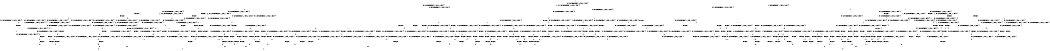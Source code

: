 digraph BCG {
size = "7, 10.5";
center = TRUE;
node [shape = circle];
0 [peripheries = 2];
0 -> 1 [label = "EX !0 !ATOMIC_EXCH_BRANCH (1, +1, TRUE, +0, 2, TRUE) !{0}"];
0 -> 2 [label = "EX !2 !ATOMIC_EXCH_BRANCH (1, +1, TRUE, +1, 1, FALSE) !{0}"];
0 -> 3 [label = "EX !1 !ATOMIC_EXCH_BRANCH (1, +0, TRUE, +0, 1, TRUE) !{0}"];
0 -> 4 [label = "EX !0 !ATOMIC_EXCH_BRANCH (1, +1, TRUE, +0, 2, TRUE) !{0}"];
1 -> 5 [label = "EX !2 !ATOMIC_EXCH_BRANCH (1, +1, TRUE, +1, 1, TRUE) !{0}"];
1 -> 6 [label = "EX !1 !ATOMIC_EXCH_BRANCH (1, +0, TRUE, +0, 1, FALSE) !{0}"];
1 -> 7 [label = "TERMINATE !0"];
2 -> 8 [label = "EX !0 !ATOMIC_EXCH_BRANCH (1, +1, TRUE, +0, 2, FALSE) !{0}"];
2 -> 9 [label = "EX !1 !ATOMIC_EXCH_BRANCH (1, +0, TRUE, +0, 1, FALSE) !{0}"];
2 -> 10 [label = "TERMINATE !2"];
2 -> 11 [label = "EX !0 !ATOMIC_EXCH_BRANCH (1, +1, TRUE, +0, 2, FALSE) !{0}"];
3 -> 3 [label = "EX !1 !ATOMIC_EXCH_BRANCH (1, +0, TRUE, +0, 1, TRUE) !{0}"];
3 -> 12 [label = "EX !0 !ATOMIC_EXCH_BRANCH (1, +1, TRUE, +0, 2, TRUE) !{0}"];
3 -> 13 [label = "EX !2 !ATOMIC_EXCH_BRANCH (1, +1, TRUE, +1, 1, FALSE) !{0}"];
3 -> 14 [label = "EX !0 !ATOMIC_EXCH_BRANCH (1, +1, TRUE, +0, 2, TRUE) !{0}"];
4 -> 15 [label = "EX !2 !ATOMIC_EXCH_BRANCH (1, +1, TRUE, +1, 1, TRUE) !{0}"];
4 -> 16 [label = "EX !1 !ATOMIC_EXCH_BRANCH (1, +0, TRUE, +0, 1, FALSE) !{0}"];
4 -> 17 [label = "TERMINATE !0"];
5 -> 5 [label = "EX !2 !ATOMIC_EXCH_BRANCH (1, +1, TRUE, +1, 1, TRUE) !{0}"];
5 -> 18 [label = "EX !1 !ATOMIC_EXCH_BRANCH (1, +0, TRUE, +0, 1, FALSE) !{0}"];
5 -> 19 [label = "TERMINATE !0"];
6 -> 20 [label = "EX !2 !ATOMIC_EXCH_BRANCH (1, +1, TRUE, +1, 1, FALSE) !{0}"];
6 -> 21 [label = "TERMINATE !0"];
6 -> 22 [label = "TERMINATE !1"];
7 -> 23 [label = "EX !1 !ATOMIC_EXCH_BRANCH (1, +0, TRUE, +0, 1, FALSE) !{1}"];
7 -> 24 [label = "EX !2 !ATOMIC_EXCH_BRANCH (1, +1, TRUE, +1, 1, TRUE) !{1}"];
7 -> 25 [label = "EX !1 !ATOMIC_EXCH_BRANCH (1, +0, TRUE, +0, 1, FALSE) !{1}"];
8 -> 26 [label = "EX !1 !ATOMIC_EXCH_BRANCH (1, +0, TRUE, +0, 1, FALSE) !{0}"];
8 -> 27 [label = "TERMINATE !0"];
8 -> 28 [label = "TERMINATE !2"];
9 -> 20 [label = "EX !0 !ATOMIC_EXCH_BRANCH (1, +1, TRUE, +0, 2, TRUE) !{0}"];
9 -> 29 [label = "TERMINATE !2"];
9 -> 30 [label = "TERMINATE !1"];
9 -> 31 [label = "EX !0 !ATOMIC_EXCH_BRANCH (1, +1, TRUE, +0, 2, TRUE) !{0}"];
10 -> 32 [label = "EX !0 !ATOMIC_EXCH_BRANCH (1, +1, TRUE, +0, 2, FALSE) !{0}"];
10 -> 33 [label = "EX !1 !ATOMIC_EXCH_BRANCH (1, +0, TRUE, +0, 1, FALSE) !{0}"];
10 -> 34 [label = "EX !0 !ATOMIC_EXCH_BRANCH (1, +1, TRUE, +0, 2, FALSE) !{0}"];
11 -> 35 [label = "EX !1 !ATOMIC_EXCH_BRANCH (1, +0, TRUE, +0, 1, FALSE) !{0}"];
11 -> 36 [label = "TERMINATE !0"];
11 -> 37 [label = "TERMINATE !2"];
12 -> 6 [label = "EX !1 !ATOMIC_EXCH_BRANCH (1, +0, TRUE, +0, 1, FALSE) !{0}"];
12 -> 38 [label = "EX !2 !ATOMIC_EXCH_BRANCH (1, +1, TRUE, +1, 1, TRUE) !{0}"];
12 -> 39 [label = "TERMINATE !0"];
13 -> 9 [label = "EX !1 !ATOMIC_EXCH_BRANCH (1, +0, TRUE, +0, 1, FALSE) !{0}"];
13 -> 40 [label = "EX !0 !ATOMIC_EXCH_BRANCH (1, +1, TRUE, +0, 2, FALSE) !{0}"];
13 -> 41 [label = "TERMINATE !2"];
13 -> 42 [label = "EX !0 !ATOMIC_EXCH_BRANCH (1, +1, TRUE, +0, 2, FALSE) !{0}"];
14 -> 16 [label = "EX !1 !ATOMIC_EXCH_BRANCH (1, +0, TRUE, +0, 1, FALSE) !{0}"];
14 -> 43 [label = "EX !2 !ATOMIC_EXCH_BRANCH (1, +1, TRUE, +1, 1, TRUE) !{0}"];
14 -> 44 [label = "TERMINATE !0"];
15 -> 15 [label = "EX !2 !ATOMIC_EXCH_BRANCH (1, +1, TRUE, +1, 1, TRUE) !{0}"];
15 -> 45 [label = "EX !1 !ATOMIC_EXCH_BRANCH (1, +0, TRUE, +0, 1, FALSE) !{0}"];
15 -> 46 [label = "TERMINATE !0"];
16 -> 31 [label = "EX !2 !ATOMIC_EXCH_BRANCH (1, +1, TRUE, +1, 1, FALSE) !{0}"];
16 -> 47 [label = "TERMINATE !0"];
16 -> 48 [label = "TERMINATE !1"];
17 -> 49 [label = "EX !1 !ATOMIC_EXCH_BRANCH (1, +0, TRUE, +0, 1, FALSE) !{1}"];
17 -> 50 [label = "EX !2 !ATOMIC_EXCH_BRANCH (1, +1, TRUE, +1, 1, TRUE) !{1}"];
18 -> 20 [label = "EX !2 !ATOMIC_EXCH_BRANCH (1, +1, TRUE, +1, 1, FALSE) !{0}"];
18 -> 51 [label = "TERMINATE !0"];
18 -> 52 [label = "TERMINATE !1"];
19 -> 24 [label = "EX !2 !ATOMIC_EXCH_BRANCH (1, +1, TRUE, +1, 1, TRUE) !{1}"];
19 -> 53 [label = "EX !1 !ATOMIC_EXCH_BRANCH (1, +0, TRUE, +0, 1, FALSE) !{1}"];
19 -> 54 [label = "EX !1 !ATOMIC_EXCH_BRANCH (1, +0, TRUE, +0, 1, FALSE) !{1}"];
20 -> 55 [label = "TERMINATE !0"];
20 -> 56 [label = "TERMINATE !2"];
20 -> 57 [label = "TERMINATE !1"];
21 -> 58 [label = "EX !2 !ATOMIC_EXCH_BRANCH (1, +1, TRUE, +1, 1, FALSE) !{1}"];
21 -> 59 [label = "TERMINATE !1"];
22 -> 60 [label = "EX !2 !ATOMIC_EXCH_BRANCH (1, +1, TRUE, +1, 1, FALSE) !{0}"];
22 -> 61 [label = "TERMINATE !0"];
23 -> 58 [label = "EX !2 !ATOMIC_EXCH_BRANCH (1, +1, TRUE, +1, 1, FALSE) !{1}"];
23 -> 59 [label = "TERMINATE !1"];
24 -> 24 [label = "EX !2 !ATOMIC_EXCH_BRANCH (1, +1, TRUE, +1, 1, TRUE) !{1}"];
24 -> 53 [label = "EX !1 !ATOMIC_EXCH_BRANCH (1, +0, TRUE, +0, 1, FALSE) !{1}"];
24 -> 54 [label = "EX !1 !ATOMIC_EXCH_BRANCH (1, +0, TRUE, +0, 1, FALSE) !{1}"];
25 -> 62 [label = "EX !2 !ATOMIC_EXCH_BRANCH (1, +1, TRUE, +1, 1, FALSE) !{1}"];
25 -> 63 [label = "TERMINATE !1"];
26 -> 64 [label = "TERMINATE !0"];
26 -> 65 [label = "TERMINATE !2"];
26 -> 66 [label = "TERMINATE !1"];
27 -> 67 [label = "EX !1 !ATOMIC_EXCH_BRANCH (1, +0, TRUE, +0, 1, FALSE) !{1}"];
27 -> 68 [label = "TERMINATE !2"];
27 -> 69 [label = "EX !1 !ATOMIC_EXCH_BRANCH (1, +0, TRUE, +0, 1, FALSE) !{1}"];
28 -> 70 [label = "EX !1 !ATOMIC_EXCH_BRANCH (1, +0, TRUE, +0, 1, FALSE) !{0}"];
28 -> 71 [label = "TERMINATE !0"];
29 -> 72 [label = "EX !0 !ATOMIC_EXCH_BRANCH (1, +1, TRUE, +0, 2, TRUE) !{0}"];
29 -> 73 [label = "TERMINATE !1"];
29 -> 74 [label = "EX !0 !ATOMIC_EXCH_BRANCH (1, +1, TRUE, +0, 2, TRUE) !{0}"];
30 -> 60 [label = "EX !0 !ATOMIC_EXCH_BRANCH (1, +1, TRUE, +0, 2, TRUE) !{0}"];
30 -> 75 [label = "TERMINATE !2"];
30 -> 76 [label = "EX !0 !ATOMIC_EXCH_BRANCH (1, +1, TRUE, +0, 2, TRUE) !{0}"];
31 -> 77 [label = "TERMINATE !0"];
31 -> 78 [label = "TERMINATE !2"];
31 -> 79 [label = "TERMINATE !1"];
32 -> 70 [label = "EX !1 !ATOMIC_EXCH_BRANCH (1, +0, TRUE, +0, 1, FALSE) !{0}"];
32 -> 71 [label = "TERMINATE !0"];
33 -> 72 [label = "EX !0 !ATOMIC_EXCH_BRANCH (1, +1, TRUE, +0, 2, TRUE) !{0}"];
33 -> 73 [label = "TERMINATE !1"];
33 -> 74 [label = "EX !0 !ATOMIC_EXCH_BRANCH (1, +1, TRUE, +0, 2, TRUE) !{0}"];
34 -> 80 [label = "EX !1 !ATOMIC_EXCH_BRANCH (1, +0, TRUE, +0, 1, FALSE) !{0}"];
34 -> 81 [label = "TERMINATE !0"];
35 -> 82 [label = "TERMINATE !0"];
35 -> 83 [label = "TERMINATE !2"];
35 -> 84 [label = "TERMINATE !1"];
36 -> 85 [label = "EX !1 !ATOMIC_EXCH_BRANCH (1, +0, TRUE, +0, 1, FALSE) !{1}"];
36 -> 86 [label = "TERMINATE !2"];
37 -> 80 [label = "EX !1 !ATOMIC_EXCH_BRANCH (1, +0, TRUE, +0, 1, FALSE) !{0}"];
37 -> 81 [label = "TERMINATE !0"];
38 -> 18 [label = "EX !1 !ATOMIC_EXCH_BRANCH (1, +0, TRUE, +0, 1, FALSE) !{0}"];
38 -> 38 [label = "EX !2 !ATOMIC_EXCH_BRANCH (1, +1, TRUE, +1, 1, TRUE) !{0}"];
38 -> 87 [label = "TERMINATE !0"];
39 -> 23 [label = "EX !1 !ATOMIC_EXCH_BRANCH (1, +0, TRUE, +0, 1, FALSE) !{1}"];
39 -> 88 [label = "EX !2 !ATOMIC_EXCH_BRANCH (1, +1, TRUE, +1, 1, TRUE) !{1}"];
39 -> 25 [label = "EX !1 !ATOMIC_EXCH_BRANCH (1, +0, TRUE, +0, 1, FALSE) !{1}"];
40 -> 26 [label = "EX !1 !ATOMIC_EXCH_BRANCH (1, +0, TRUE, +0, 1, FALSE) !{0}"];
40 -> 89 [label = "TERMINATE !0"];
40 -> 90 [label = "TERMINATE !2"];
41 -> 33 [label = "EX !1 !ATOMIC_EXCH_BRANCH (1, +0, TRUE, +0, 1, FALSE) !{0}"];
41 -> 91 [label = "EX !0 !ATOMIC_EXCH_BRANCH (1, +1, TRUE, +0, 2, FALSE) !{0}"];
41 -> 92 [label = "EX !0 !ATOMIC_EXCH_BRANCH (1, +1, TRUE, +0, 2, FALSE) !{0}"];
42 -> 35 [label = "EX !1 !ATOMIC_EXCH_BRANCH (1, +0, TRUE, +0, 1, FALSE) !{0}"];
42 -> 93 [label = "TERMINATE !0"];
42 -> 94 [label = "TERMINATE !2"];
43 -> 45 [label = "EX !1 !ATOMIC_EXCH_BRANCH (1, +0, TRUE, +0, 1, FALSE) !{0}"];
43 -> 43 [label = "EX !2 !ATOMIC_EXCH_BRANCH (1, +1, TRUE, +1, 1, TRUE) !{0}"];
43 -> 95 [label = "TERMINATE !0"];
44 -> 49 [label = "EX !1 !ATOMIC_EXCH_BRANCH (1, +0, TRUE, +0, 1, FALSE) !{1}"];
44 -> 96 [label = "EX !2 !ATOMIC_EXCH_BRANCH (1, +1, TRUE, +1, 1, TRUE) !{1}"];
45 -> 31 [label = "EX !2 !ATOMIC_EXCH_BRANCH (1, +1, TRUE, +1, 1, FALSE) !{0}"];
45 -> 97 [label = "TERMINATE !0"];
45 -> 98 [label = "TERMINATE !1"];
46 -> 50 [label = "EX !2 !ATOMIC_EXCH_BRANCH (1, +1, TRUE, +1, 1, TRUE) !{1}"];
46 -> 99 [label = "EX !1 !ATOMIC_EXCH_BRANCH (1, +0, TRUE, +0, 1, FALSE) !{1}"];
47 -> 100 [label = "EX !2 !ATOMIC_EXCH_BRANCH (1, +1, TRUE, +1, 1, FALSE) !{1}"];
47 -> 101 [label = "TERMINATE !1"];
48 -> 76 [label = "EX !2 !ATOMIC_EXCH_BRANCH (1, +1, TRUE, +1, 1, FALSE) !{0}"];
48 -> 102 [label = "TERMINATE !0"];
49 -> 100 [label = "EX !2 !ATOMIC_EXCH_BRANCH (1, +1, TRUE, +1, 1, FALSE) !{1}"];
49 -> 101 [label = "TERMINATE !1"];
50 -> 50 [label = "EX !2 !ATOMIC_EXCH_BRANCH (1, +1, TRUE, +1, 1, TRUE) !{1}"];
50 -> 99 [label = "EX !1 !ATOMIC_EXCH_BRANCH (1, +0, TRUE, +0, 1, FALSE) !{1}"];
51 -> 58 [label = "EX !2 !ATOMIC_EXCH_BRANCH (1, +1, TRUE, +1, 1, FALSE) !{1}"];
51 -> 103 [label = "TERMINATE !1"];
52 -> 60 [label = "EX !2 !ATOMIC_EXCH_BRANCH (1, +1, TRUE, +1, 1, FALSE) !{0}"];
52 -> 104 [label = "TERMINATE !0"];
53 -> 58 [label = "EX !2 !ATOMIC_EXCH_BRANCH (1, +1, TRUE, +1, 1, FALSE) !{1}"];
53 -> 103 [label = "TERMINATE !1"];
54 -> 62 [label = "EX !2 !ATOMIC_EXCH_BRANCH (1, +1, TRUE, +1, 1, FALSE) !{1}"];
54 -> 105 [label = "TERMINATE !1"];
55 -> 106 [label = "TERMINATE !2"];
55 -> 107 [label = "TERMINATE !1"];
56 -> 108 [label = "TERMINATE !0"];
56 -> 109 [label = "TERMINATE !1"];
57 -> 110 [label = "TERMINATE !0"];
57 -> 111 [label = "TERMINATE !2"];
58 -> 106 [label = "TERMINATE !2"];
58 -> 107 [label = "TERMINATE !1"];
59 -> 112 [label = "EX !2 !ATOMIC_EXCH_BRANCH (1, +1, TRUE, +1, 1, FALSE) !{2}"];
59 -> 113 [label = "EX !2 !ATOMIC_EXCH_BRANCH (1, +1, TRUE, +1, 1, FALSE) !{2}"];
60 -> 110 [label = "TERMINATE !0"];
60 -> 111 [label = "TERMINATE !2"];
61 -> 114 [label = "EX !2 !ATOMIC_EXCH_BRANCH (1, +1, TRUE, +1, 1, FALSE) !{1}"];
62 -> 115 [label = "TERMINATE !2"];
62 -> 116 [label = "TERMINATE !1"];
63 -> 117 [label = "EX !2 !ATOMIC_EXCH_BRANCH (1, +1, TRUE, +1, 1, FALSE) !{2}"];
64 -> 118 [label = "TERMINATE !2"];
64 -> 119 [label = "TERMINATE !1"];
65 -> 120 [label = "TERMINATE !0"];
65 -> 121 [label = "TERMINATE !1"];
66 -> 122 [label = "TERMINATE !0"];
66 -> 123 [label = "TERMINATE !2"];
67 -> 118 [label = "TERMINATE !2"];
67 -> 119 [label = "TERMINATE !1"];
68 -> 124 [label = "EX !1 !ATOMIC_EXCH_BRANCH (1, +0, TRUE, +0, 1, FALSE) !{1}"];
68 -> 125 [label = "EX !1 !ATOMIC_EXCH_BRANCH (1, +0, TRUE, +0, 1, FALSE) !{1}"];
69 -> 126 [label = "TERMINATE !2"];
69 -> 127 [label = "TERMINATE !1"];
70 -> 120 [label = "TERMINATE !0"];
70 -> 121 [label = "TERMINATE !1"];
71 -> 124 [label = "EX !1 !ATOMIC_EXCH_BRANCH (1, +0, TRUE, +0, 1, FALSE) !{1}"];
71 -> 125 [label = "EX !1 !ATOMIC_EXCH_BRANCH (1, +0, TRUE, +0, 1, FALSE) !{1}"];
72 -> 108 [label = "TERMINATE !0"];
72 -> 109 [label = "TERMINATE !1"];
73 -> 128 [label = "EX !0 !ATOMIC_EXCH_BRANCH (1, +1, TRUE, +0, 2, TRUE) !{0}"];
73 -> 129 [label = "EX !0 !ATOMIC_EXCH_BRANCH (1, +1, TRUE, +0, 2, TRUE) !{0}"];
74 -> 130 [label = "TERMINATE !0"];
74 -> 131 [label = "TERMINATE !1"];
75 -> 128 [label = "EX !0 !ATOMIC_EXCH_BRANCH (1, +1, TRUE, +0, 2, TRUE) !{0}"];
75 -> 129 [label = "EX !0 !ATOMIC_EXCH_BRANCH (1, +1, TRUE, +0, 2, TRUE) !{0}"];
76 -> 132 [label = "TERMINATE !0"];
76 -> 133 [label = "TERMINATE !2"];
77 -> 134 [label = "TERMINATE !2"];
77 -> 135 [label = "TERMINATE !1"];
78 -> 130 [label = "TERMINATE !0"];
78 -> 131 [label = "TERMINATE !1"];
79 -> 132 [label = "TERMINATE !0"];
79 -> 133 [label = "TERMINATE !2"];
80 -> 136 [label = "TERMINATE !0"];
80 -> 137 [label = "TERMINATE !1"];
81 -> 138 [label = "EX !1 !ATOMIC_EXCH_BRANCH (1, +0, TRUE, +0, 1, FALSE) !{1}"];
82 -> 139 [label = "TERMINATE !2"];
82 -> 140 [label = "TERMINATE !1"];
83 -> 136 [label = "TERMINATE !0"];
83 -> 137 [label = "TERMINATE !1"];
84 -> 141 [label = "TERMINATE !0"];
84 -> 142 [label = "TERMINATE !2"];
85 -> 139 [label = "TERMINATE !2"];
85 -> 140 [label = "TERMINATE !1"];
86 -> 138 [label = "EX !1 !ATOMIC_EXCH_BRANCH (1, +0, TRUE, +0, 1, FALSE) !{1}"];
87 -> 53 [label = "EX !1 !ATOMIC_EXCH_BRANCH (1, +0, TRUE, +0, 1, FALSE) !{1}"];
87 -> 88 [label = "EX !2 !ATOMIC_EXCH_BRANCH (1, +1, TRUE, +1, 1, TRUE) !{1}"];
87 -> 54 [label = "EX !1 !ATOMIC_EXCH_BRANCH (1, +0, TRUE, +0, 1, FALSE) !{1}"];
88 -> 53 [label = "EX !1 !ATOMIC_EXCH_BRANCH (1, +0, TRUE, +0, 1, FALSE) !{1}"];
88 -> 88 [label = "EX !2 !ATOMIC_EXCH_BRANCH (1, +1, TRUE, +1, 1, TRUE) !{1}"];
88 -> 54 [label = "EX !1 !ATOMIC_EXCH_BRANCH (1, +0, TRUE, +0, 1, FALSE) !{1}"];
89 -> 67 [label = "EX !1 !ATOMIC_EXCH_BRANCH (1, +0, TRUE, +0, 1, FALSE) !{1}"];
89 -> 143 [label = "TERMINATE !2"];
89 -> 69 [label = "EX !1 !ATOMIC_EXCH_BRANCH (1, +0, TRUE, +0, 1, FALSE) !{1}"];
90 -> 70 [label = "EX !1 !ATOMIC_EXCH_BRANCH (1, +0, TRUE, +0, 1, FALSE) !{0}"];
90 -> 144 [label = "TERMINATE !0"];
91 -> 70 [label = "EX !1 !ATOMIC_EXCH_BRANCH (1, +0, TRUE, +0, 1, FALSE) !{0}"];
91 -> 144 [label = "TERMINATE !0"];
92 -> 80 [label = "EX !1 !ATOMIC_EXCH_BRANCH (1, +0, TRUE, +0, 1, FALSE) !{0}"];
92 -> 145 [label = "TERMINATE !0"];
93 -> 85 [label = "EX !1 !ATOMIC_EXCH_BRANCH (1, +0, TRUE, +0, 1, FALSE) !{1}"];
93 -> 146 [label = "TERMINATE !2"];
94 -> 80 [label = "EX !1 !ATOMIC_EXCH_BRANCH (1, +0, TRUE, +0, 1, FALSE) !{0}"];
94 -> 145 [label = "TERMINATE !0"];
95 -> 99 [label = "EX !1 !ATOMIC_EXCH_BRANCH (1, +0, TRUE, +0, 1, FALSE) !{1}"];
95 -> 96 [label = "EX !2 !ATOMIC_EXCH_BRANCH (1, +1, TRUE, +1, 1, TRUE) !{1}"];
96 -> 99 [label = "EX !1 !ATOMIC_EXCH_BRANCH (1, +0, TRUE, +0, 1, FALSE) !{1}"];
96 -> 96 [label = "EX !2 !ATOMIC_EXCH_BRANCH (1, +1, TRUE, +1, 1, TRUE) !{1}"];
97 -> 100 [label = "EX !2 !ATOMIC_EXCH_BRANCH (1, +1, TRUE, +1, 1, FALSE) !{1}"];
97 -> 147 [label = "TERMINATE !1"];
98 -> 76 [label = "EX !2 !ATOMIC_EXCH_BRANCH (1, +1, TRUE, +1, 1, FALSE) !{0}"];
98 -> 148 [label = "TERMINATE !0"];
99 -> 100 [label = "EX !2 !ATOMIC_EXCH_BRANCH (1, +1, TRUE, +1, 1, FALSE) !{1}"];
99 -> 147 [label = "TERMINATE !1"];
100 -> 134 [label = "TERMINATE !2"];
100 -> 135 [label = "TERMINATE !1"];
101 -> 149 [label = "EX !2 !ATOMIC_EXCH_BRANCH (1, +1, TRUE, +1, 1, FALSE) !{2}"];
102 -> 150 [label = "EX !2 !ATOMIC_EXCH_BRANCH (1, +1, TRUE, +1, 1, FALSE) !{1}"];
103 -> 112 [label = "EX !2 !ATOMIC_EXCH_BRANCH (1, +1, TRUE, +1, 1, FALSE) !{2}"];
103 -> 113 [label = "EX !2 !ATOMIC_EXCH_BRANCH (1, +1, TRUE, +1, 1, FALSE) !{2}"];
104 -> 114 [label = "EX !2 !ATOMIC_EXCH_BRANCH (1, +1, TRUE, +1, 1, FALSE) !{1}"];
105 -> 117 [label = "EX !2 !ATOMIC_EXCH_BRANCH (1, +1, TRUE, +1, 1, FALSE) !{2}"];
106 -> 151 [label = "TERMINATE !1"];
107 -> 152 [label = "TERMINATE !2"];
108 -> 151 [label = "TERMINATE !1"];
109 -> 153 [label = "TERMINATE !0"];
110 -> 154 [label = "TERMINATE !2"];
111 -> 153 [label = "TERMINATE !0"];
112 -> 152 [label = "TERMINATE !2"];
113 -> 155 [label = "TERMINATE !2"];
114 -> 154 [label = "TERMINATE !2"];
115 -> 156 [label = "TERMINATE !1"];
116 -> 157 [label = "TERMINATE !2"];
117 -> 157 [label = "TERMINATE !2"];
118 -> 158 [label = "TERMINATE !1"];
119 -> 159 [label = "TERMINATE !2"];
120 -> 158 [label = "TERMINATE !1"];
121 -> 160 [label = "TERMINATE !0"];
122 -> 161 [label = "TERMINATE !2"];
123 -> 160 [label = "TERMINATE !0"];
124 -> 158 [label = "TERMINATE !1"];
125 -> 162 [label = "TERMINATE !1"];
126 -> 162 [label = "TERMINATE !1"];
127 -> 163 [label = "TERMINATE !2"];
128 -> 153 [label = "TERMINATE !0"];
129 -> 164 [label = "TERMINATE !0"];
130 -> 165 [label = "TERMINATE !1"];
131 -> 164 [label = "TERMINATE !0"];
132 -> 166 [label = "TERMINATE !2"];
133 -> 164 [label = "TERMINATE !0"];
134 -> 165 [label = "TERMINATE !1"];
135 -> 167 [label = "TERMINATE !2"];
136 -> 168 [label = "TERMINATE !1"];
137 -> 169 [label = "TERMINATE !0"];
138 -> 168 [label = "TERMINATE !1"];
139 -> 168 [label = "TERMINATE !1"];
140 -> 170 [label = "TERMINATE !2"];
141 -> 171 [label = "TERMINATE !2"];
142 -> 169 [label = "TERMINATE !0"];
143 -> 124 [label = "EX !1 !ATOMIC_EXCH_BRANCH (1, +0, TRUE, +0, 1, FALSE) !{1}"];
143 -> 125 [label = "EX !1 !ATOMIC_EXCH_BRANCH (1, +0, TRUE, +0, 1, FALSE) !{1}"];
144 -> 124 [label = "EX !1 !ATOMIC_EXCH_BRANCH (1, +0, TRUE, +0, 1, FALSE) !{1}"];
144 -> 125 [label = "EX !1 !ATOMIC_EXCH_BRANCH (1, +0, TRUE, +0, 1, FALSE) !{1}"];
145 -> 138 [label = "EX !1 !ATOMIC_EXCH_BRANCH (1, +0, TRUE, +0, 1, FALSE) !{1}"];
146 -> 138 [label = "EX !1 !ATOMIC_EXCH_BRANCH (1, +0, TRUE, +0, 1, FALSE) !{1}"];
147 -> 149 [label = "EX !2 !ATOMIC_EXCH_BRANCH (1, +1, TRUE, +1, 1, FALSE) !{2}"];
148 -> 150 [label = "EX !2 !ATOMIC_EXCH_BRANCH (1, +1, TRUE, +1, 1, FALSE) !{1}"];
149 -> 167 [label = "TERMINATE !2"];
150 -> 166 [label = "TERMINATE !2"];
152 -> 172 [label = "exit"];
155 -> 173 [label = "exit"];
157 -> 174 [label = "exit"];
159 -> 172 [label = "exit"];
163 -> 174 [label = "exit"];
167 -> 175 [label = "exit"];
170 -> 175 [label = "exit"];
}
